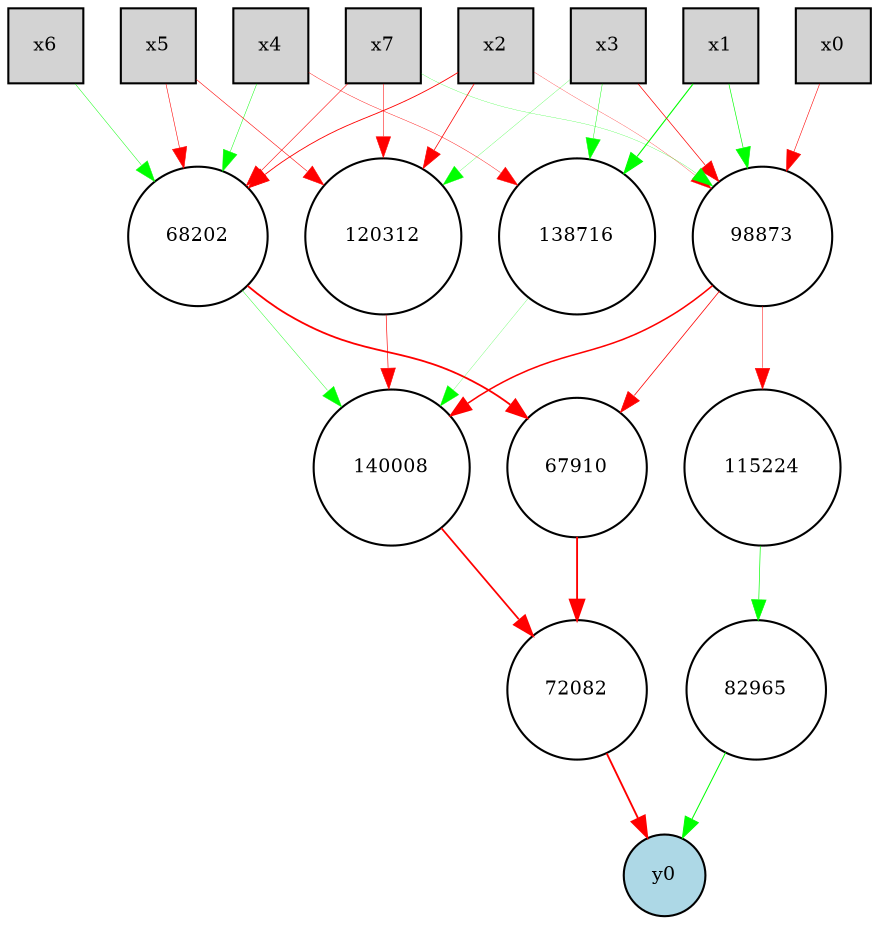 digraph {
	node [fontsize=9 height=0.1 shape=circle width=0.1]
	x0 [fillcolor=lightgray height=0.5 shape=box style=filled width=0.5]
	x1 [fillcolor=lightgray height=0.5 shape=box style=filled width=0.5]
	x2 [fillcolor=lightgray height=0.5 shape=box style=filled width=0.5]
	x3 [fillcolor=lightgray height=0.5 shape=box style=filled width=0.5]
	x4 [fillcolor=lightgray height=0.5 shape=box style=filled width=0.5]
	x5 [fillcolor=lightgray height=0.5 shape=box style=filled width=0.5]
	x6 [fillcolor=lightgray height=0.5 shape=box style=filled width=0.5]
	x7 [fillcolor=lightgray height=0.5 shape=box style=filled width=0.5]
	y0 [fillcolor=lightblue style=filled]
	67910 [fillcolor=white style=filled]
	140008 [fillcolor=white style=filled]
	120312 [fillcolor=white style=filled]
	68202 [fillcolor=white style=filled]
	72082 [fillcolor=white style=filled]
	82965 [fillcolor=white style=filled]
	115224 [fillcolor=white style=filled]
	98873 [fillcolor=white style=filled]
	138716 [fillcolor=white style=filled]
	x7 -> 68202 [color=red penwidth=0.2727893927778766 style=solid]
	68202 -> 67910 [color=red penwidth=0.8748977801283653 style=solid]
	x4 -> 68202 [color=green penwidth=0.22482922419645535 style=solid]
	67910 -> 72082 [color=red penwidth=0.9 style=solid]
	72082 -> y0 [color=red penwidth=0.9 style=solid]
	x6 -> 68202 [color=green penwidth=0.22303509784728387 style=solid]
	82965 -> y0 [color=green penwidth=0.4831261511028856 style=solid]
	x2 -> 68202 [color=red penwidth=0.41984937000725275 style=solid]
	x5 -> 68202 [color=red penwidth=0.2687280567837848 style=solid]
	x1 -> 98873 [color=green penwidth=0.3146647281594752 style=solid]
	98873 -> 67910 [color=red penwidth=0.3730197130658667 style=solid]
	98873 -> 115224 [color=red penwidth=0.23412213205766397 style=solid]
	115224 -> 82965 [color=green penwidth=0.3242908035197146 style=solid]
	x0 -> 98873 [color=red penwidth=0.27391454621397693 style=solid]
	x3 -> 98873 [color=red penwidth=0.33922737026579797 style=solid]
	x3 -> 120312 [color=green penwidth=0.12024354667585785 style=solid]
	x4 -> 138716 [color=red penwidth=0.1967470172386513 style=solid]
	x5 -> 120312 [color=red penwidth=0.2708103483552737 style=solid]
	68202 -> 140008 [color=green penwidth=0.19015125069170236 style=solid]
	x3 -> 138716 [color=green penwidth=0.2076000981237343 style=solid]
	x7 -> 120312 [color=red penwidth=0.2515623798661496 style=solid]
	x1 -> 138716 [color=green penwidth=0.5321278640651134 style=solid]
	x2 -> 120312 [color=red penwidth=0.3626623320131678 style=solid]
	138716 -> 140008 [color=green penwidth=0.11019092100819444 style=solid]
	120312 -> 140008 [color=red penwidth=0.31086516183452506 style=solid]
	98873 -> 140008 [color=red penwidth=0.7424148918680087 style=solid]
	140008 -> 72082 [color=red penwidth=0.84185792317931 style=solid]
	x7 -> 98873 [color=green penwidth=0.11853964013175086 style=solid]
	x2 -> 98873 [color=red penwidth=0.1328257436884263 style=solid]
}
